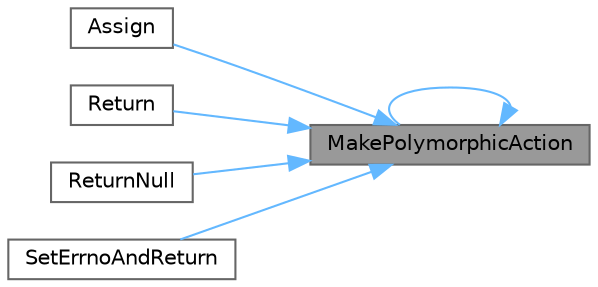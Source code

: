 digraph "MakePolymorphicAction"
{
 // LATEX_PDF_SIZE
  bgcolor="transparent";
  edge [fontname=Helvetica,fontsize=10,labelfontname=Helvetica,labelfontsize=10];
  node [fontname=Helvetica,fontsize=10,shape=box,height=0.2,width=0.4];
  rankdir="RL";
  Node1 [id="Node000001",label="MakePolymorphicAction",height=0.2,width=0.4,color="gray40", fillcolor="grey60", style="filled", fontcolor="black",tooltip=" "];
  Node1 -> Node2 [id="edge1_Node000001_Node000002",dir="back",color="steelblue1",style="solid",tooltip=" "];
  Node2 [id="Node000002",label="Assign",height=0.2,width=0.4,color="grey40", fillcolor="white", style="filled",URL="$namespacetesting.html#ae33feb06d1528a69b71fbd7256f676fa",tooltip=" "];
  Node1 -> Node1 [id="edge2_Node000001_Node000001",dir="back",color="steelblue1",style="solid",tooltip=" "];
  Node1 -> Node3 [id="edge3_Node000001_Node000003",dir="back",color="steelblue1",style="solid",tooltip=" "];
  Node3 [id="Node000003",label="Return",height=0.2,width=0.4,color="grey40", fillcolor="white", style="filled",URL="$namespacetesting.html#a84fd186a133e0299c6410a75bf942bd1",tooltip=" "];
  Node1 -> Node4 [id="edge4_Node000001_Node000004",dir="back",color="steelblue1",style="solid",tooltip=" "];
  Node4 [id="Node000004",label="ReturnNull",height=0.2,width=0.4,color="grey40", fillcolor="white", style="filled",URL="$namespacetesting.html#ae0f89bb36a2452a2a313b7ff5f9ae89d",tooltip=" "];
  Node1 -> Node5 [id="edge5_Node000001_Node000005",dir="back",color="steelblue1",style="solid",tooltip=" "];
  Node5 [id="Node000005",label="SetErrnoAndReturn",height=0.2,width=0.4,color="grey40", fillcolor="white", style="filled",URL="$namespacetesting.html#a62d3403be46e47f4ea8045c8c0d5b4f2",tooltip=" "];
}
